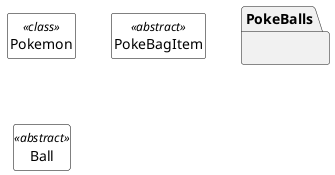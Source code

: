 @startuml PokeSim class
skinparam class {
    BackgroundColor white
    BorderColor black
    ArrowColor black
}
hide member
hide circle

' class ElementType <<class>> {
    
' }

' class FireType <<class>> {

' }

' class WaterType <<class>> {

' }

' class ElectricType <<class>> {

' }

' class GroundType <<class>> {

' }

' class NormalType <<class>> {

' }

class Pokemon <<class>> {

}

class PokeBagItem <<abstract>> {

}

class Ball <<abstract>> {

}

package PokeBalls {

}







@enduml